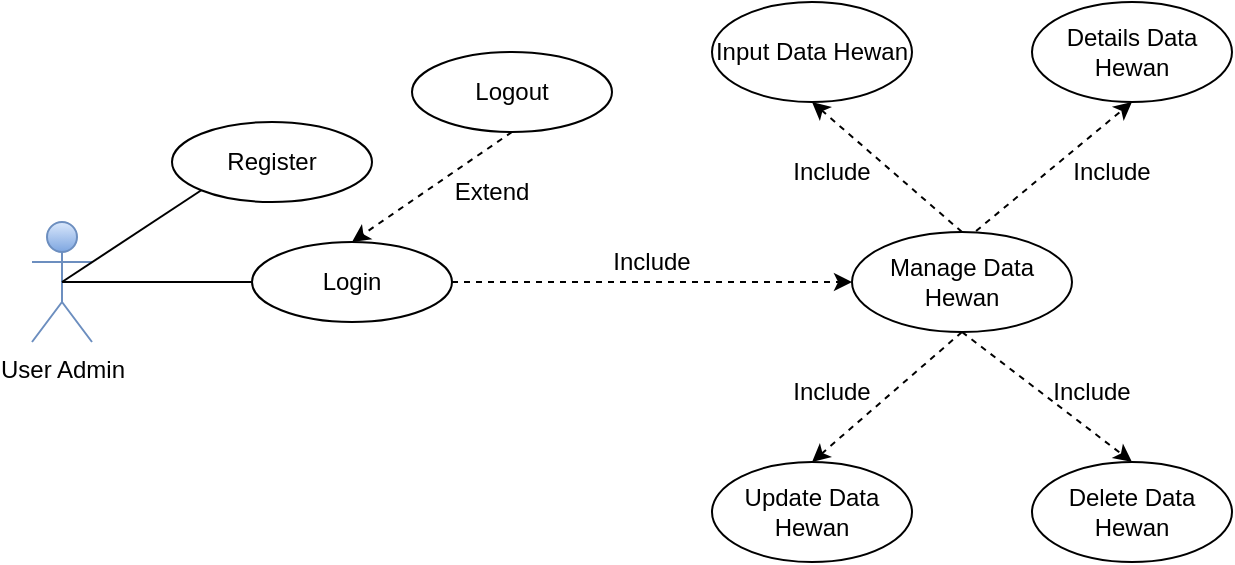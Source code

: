 <mxfile version="22.1.17" type="github">
  <diagram name="Page-1" id="1qvj9gv8hx600xTdqgaV">
    <mxGraphModel dx="823" dy="526" grid="1" gridSize="10" guides="1" tooltips="1" connect="1" arrows="1" fold="1" page="1" pageScale="1" pageWidth="850" pageHeight="1100" math="0" shadow="0">
      <root>
        <mxCell id="0" />
        <mxCell id="1" parent="0" />
        <mxCell id="sekp1KyvqEFsNMxRi9oe-1" value="User Admin" style="shape=umlActor;verticalLabelPosition=bottom;verticalAlign=top;html=1;outlineConnect=0;fillColor=#dae8fc;gradientColor=#7ea6e0;strokeColor=#6c8ebf;" vertex="1" parent="1">
          <mxGeometry x="160" y="290" width="30" height="60" as="geometry" />
        </mxCell>
        <mxCell id="sekp1KyvqEFsNMxRi9oe-3" value="Manage Data Hewan" style="ellipse;whiteSpace=wrap;html=1;" vertex="1" parent="1">
          <mxGeometry x="570" y="295" width="110" height="50" as="geometry" />
        </mxCell>
        <mxCell id="sekp1KyvqEFsNMxRi9oe-7" value="Details Data Hewan" style="ellipse;whiteSpace=wrap;html=1;" vertex="1" parent="1">
          <mxGeometry x="660" y="180" width="100" height="50" as="geometry" />
        </mxCell>
        <mxCell id="sekp1KyvqEFsNMxRi9oe-8" value="Input Data Hewan" style="ellipse;whiteSpace=wrap;html=1;" vertex="1" parent="1">
          <mxGeometry x="500" y="180" width="100" height="50" as="geometry" />
        </mxCell>
        <mxCell id="sekp1KyvqEFsNMxRi9oe-9" value="" style="endArrow=classic;html=1;rounded=0;dashed=1;entryX=0.5;entryY=1;entryDx=0;entryDy=0;exitX=0.564;exitY=-0.01;exitDx=0;exitDy=0;exitPerimeter=0;" edge="1" parent="1" source="sekp1KyvqEFsNMxRi9oe-3" target="sekp1KyvqEFsNMxRi9oe-7">
          <mxGeometry width="50" height="50" relative="1" as="geometry">
            <mxPoint x="640" y="295" as="sourcePoint" />
            <mxPoint x="690" y="245" as="targetPoint" />
          </mxGeometry>
        </mxCell>
        <mxCell id="sekp1KyvqEFsNMxRi9oe-10" value="" style="endArrow=classic;html=1;rounded=0;dashed=1;entryX=0.5;entryY=1;entryDx=0;entryDy=0;exitX=0.5;exitY=0;exitDx=0;exitDy=0;" edge="1" parent="1" source="sekp1KyvqEFsNMxRi9oe-3" target="sekp1KyvqEFsNMxRi9oe-8">
          <mxGeometry width="50" height="50" relative="1" as="geometry">
            <mxPoint x="582" y="290" as="sourcePoint" />
            <mxPoint x="640" y="225" as="targetPoint" />
          </mxGeometry>
        </mxCell>
        <mxCell id="sekp1KyvqEFsNMxRi9oe-11" value="Update Data Hewan" style="ellipse;whiteSpace=wrap;html=1;" vertex="1" parent="1">
          <mxGeometry x="500" y="410" width="100" height="50" as="geometry" />
        </mxCell>
        <mxCell id="sekp1KyvqEFsNMxRi9oe-12" value="Delete Data Hewan" style="ellipse;whiteSpace=wrap;html=1;" vertex="1" parent="1">
          <mxGeometry x="660" y="410" width="100" height="50" as="geometry" />
        </mxCell>
        <mxCell id="sekp1KyvqEFsNMxRi9oe-13" value="" style="endArrow=classic;html=1;rounded=0;entryX=0.5;entryY=0;entryDx=0;entryDy=0;exitX=0.5;exitY=1;exitDx=0;exitDy=0;dashed=1;" edge="1" parent="1" source="sekp1KyvqEFsNMxRi9oe-3" target="sekp1KyvqEFsNMxRi9oe-12">
          <mxGeometry width="50" height="50" relative="1" as="geometry">
            <mxPoint x="640" y="380" as="sourcePoint" />
            <mxPoint x="690" y="330" as="targetPoint" />
          </mxGeometry>
        </mxCell>
        <mxCell id="sekp1KyvqEFsNMxRi9oe-14" value="" style="endArrow=classic;html=1;rounded=0;entryX=0.5;entryY=0;entryDx=0;entryDy=0;exitX=0.5;exitY=1;exitDx=0;exitDy=0;dashed=1;" edge="1" parent="1" source="sekp1KyvqEFsNMxRi9oe-3" target="sekp1KyvqEFsNMxRi9oe-11">
          <mxGeometry width="50" height="50" relative="1" as="geometry">
            <mxPoint x="592.5" y="370" as="sourcePoint" />
            <mxPoint x="657.5" y="435" as="targetPoint" />
          </mxGeometry>
        </mxCell>
        <mxCell id="sekp1KyvqEFsNMxRi9oe-15" value="Include" style="text;html=1;strokeColor=none;fillColor=none;align=center;verticalAlign=middle;whiteSpace=wrap;rounded=0;" vertex="1" parent="1">
          <mxGeometry x="530" y="250" width="60" height="30" as="geometry" />
        </mxCell>
        <mxCell id="sekp1KyvqEFsNMxRi9oe-16" value="Include" style="text;html=1;strokeColor=none;fillColor=none;align=center;verticalAlign=middle;whiteSpace=wrap;rounded=0;" vertex="1" parent="1">
          <mxGeometry x="670" y="250" width="60" height="30" as="geometry" />
        </mxCell>
        <mxCell id="sekp1KyvqEFsNMxRi9oe-18" value="Include" style="text;html=1;strokeColor=none;fillColor=none;align=center;verticalAlign=middle;whiteSpace=wrap;rounded=0;" vertex="1" parent="1">
          <mxGeometry x="660" y="360" width="60" height="30" as="geometry" />
        </mxCell>
        <mxCell id="sekp1KyvqEFsNMxRi9oe-19" value="Include" style="text;html=1;strokeColor=none;fillColor=none;align=center;verticalAlign=middle;whiteSpace=wrap;rounded=0;" vertex="1" parent="1">
          <mxGeometry x="530" y="360" width="60" height="30" as="geometry" />
        </mxCell>
        <mxCell id="sekp1KyvqEFsNMxRi9oe-21" value="Login" style="ellipse;whiteSpace=wrap;html=1;" vertex="1" parent="1">
          <mxGeometry x="270" y="300" width="100" height="40" as="geometry" />
        </mxCell>
        <mxCell id="sekp1KyvqEFsNMxRi9oe-22" value="Logout" style="ellipse;whiteSpace=wrap;html=1;" vertex="1" parent="1">
          <mxGeometry x="350" y="205" width="100" height="40" as="geometry" />
        </mxCell>
        <mxCell id="sekp1KyvqEFsNMxRi9oe-23" value="Register" style="ellipse;whiteSpace=wrap;html=1;" vertex="1" parent="1">
          <mxGeometry x="230" y="240" width="100" height="40" as="geometry" />
        </mxCell>
        <mxCell id="sekp1KyvqEFsNMxRi9oe-24" value="" style="endArrow=none;html=1;rounded=0;exitX=0.5;exitY=0.5;exitDx=0;exitDy=0;exitPerimeter=0;entryX=0;entryY=1;entryDx=0;entryDy=0;" edge="1" parent="1" source="sekp1KyvqEFsNMxRi9oe-1" target="sekp1KyvqEFsNMxRi9oe-23">
          <mxGeometry width="50" height="50" relative="1" as="geometry">
            <mxPoint x="170" y="300" as="sourcePoint" />
            <mxPoint x="220" y="250" as="targetPoint" />
          </mxGeometry>
        </mxCell>
        <mxCell id="sekp1KyvqEFsNMxRi9oe-25" value="" style="endArrow=none;html=1;rounded=0;exitX=0.5;exitY=0.5;exitDx=0;exitDy=0;exitPerimeter=0;entryX=0;entryY=0.5;entryDx=0;entryDy=0;" edge="1" parent="1" source="sekp1KyvqEFsNMxRi9oe-1" target="sekp1KyvqEFsNMxRi9oe-21">
          <mxGeometry width="50" height="50" relative="1" as="geometry">
            <mxPoint x="380" y="350" as="sourcePoint" />
            <mxPoint x="430" y="300" as="targetPoint" />
          </mxGeometry>
        </mxCell>
        <mxCell id="sekp1KyvqEFsNMxRi9oe-26" value="" style="endArrow=classic;html=1;rounded=0;entryX=0.5;entryY=0;entryDx=0;entryDy=0;exitX=0.5;exitY=1;exitDx=0;exitDy=0;dashed=1;" edge="1" parent="1" source="sekp1KyvqEFsNMxRi9oe-22" target="sekp1KyvqEFsNMxRi9oe-21">
          <mxGeometry width="50" height="50" relative="1" as="geometry">
            <mxPoint x="380" y="350" as="sourcePoint" />
            <mxPoint x="430" y="300" as="targetPoint" />
          </mxGeometry>
        </mxCell>
        <mxCell id="sekp1KyvqEFsNMxRi9oe-27" value="" style="endArrow=classic;html=1;rounded=0;exitX=1;exitY=0.5;exitDx=0;exitDy=0;dashed=1;" edge="1" parent="1" source="sekp1KyvqEFsNMxRi9oe-21" target="sekp1KyvqEFsNMxRi9oe-3">
          <mxGeometry width="50" height="50" relative="1" as="geometry">
            <mxPoint x="465" y="280" as="sourcePoint" />
            <mxPoint x="400" y="380" as="targetPoint" />
          </mxGeometry>
        </mxCell>
        <mxCell id="sekp1KyvqEFsNMxRi9oe-28" value="Extend" style="text;html=1;strokeColor=none;fillColor=none;align=center;verticalAlign=middle;whiteSpace=wrap;rounded=0;" vertex="1" parent="1">
          <mxGeometry x="360" y="260" width="60" height="30" as="geometry" />
        </mxCell>
        <mxCell id="sekp1KyvqEFsNMxRi9oe-29" value="Include" style="text;html=1;strokeColor=none;fillColor=none;align=center;verticalAlign=middle;whiteSpace=wrap;rounded=0;" vertex="1" parent="1">
          <mxGeometry x="440" y="295" width="60" height="30" as="geometry" />
        </mxCell>
      </root>
    </mxGraphModel>
  </diagram>
</mxfile>
